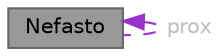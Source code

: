 digraph "Nefasto"
{
 // LATEX_PDF_SIZE
  bgcolor="transparent";
  edge [fontname=Helvetica,fontsize=10,labelfontname=Helvetica,labelfontsize=10];
  node [fontname=Helvetica,fontsize=10,shape=box,height=0.2,width=0.4];
  Node1 [id="Node000001",label="Nefasto",height=0.2,width=0.4,color="gray40", fillcolor="grey60", style="filled", fontcolor="black",tooltip="Estrutura para representar um efeito nefasto."];
  Node1 -> Node1 [id="edge1_Node000001_Node000001",dir="back",color="darkorchid3",style="dashed",tooltip=" ",label=" prox",fontcolor="grey" ];
}
